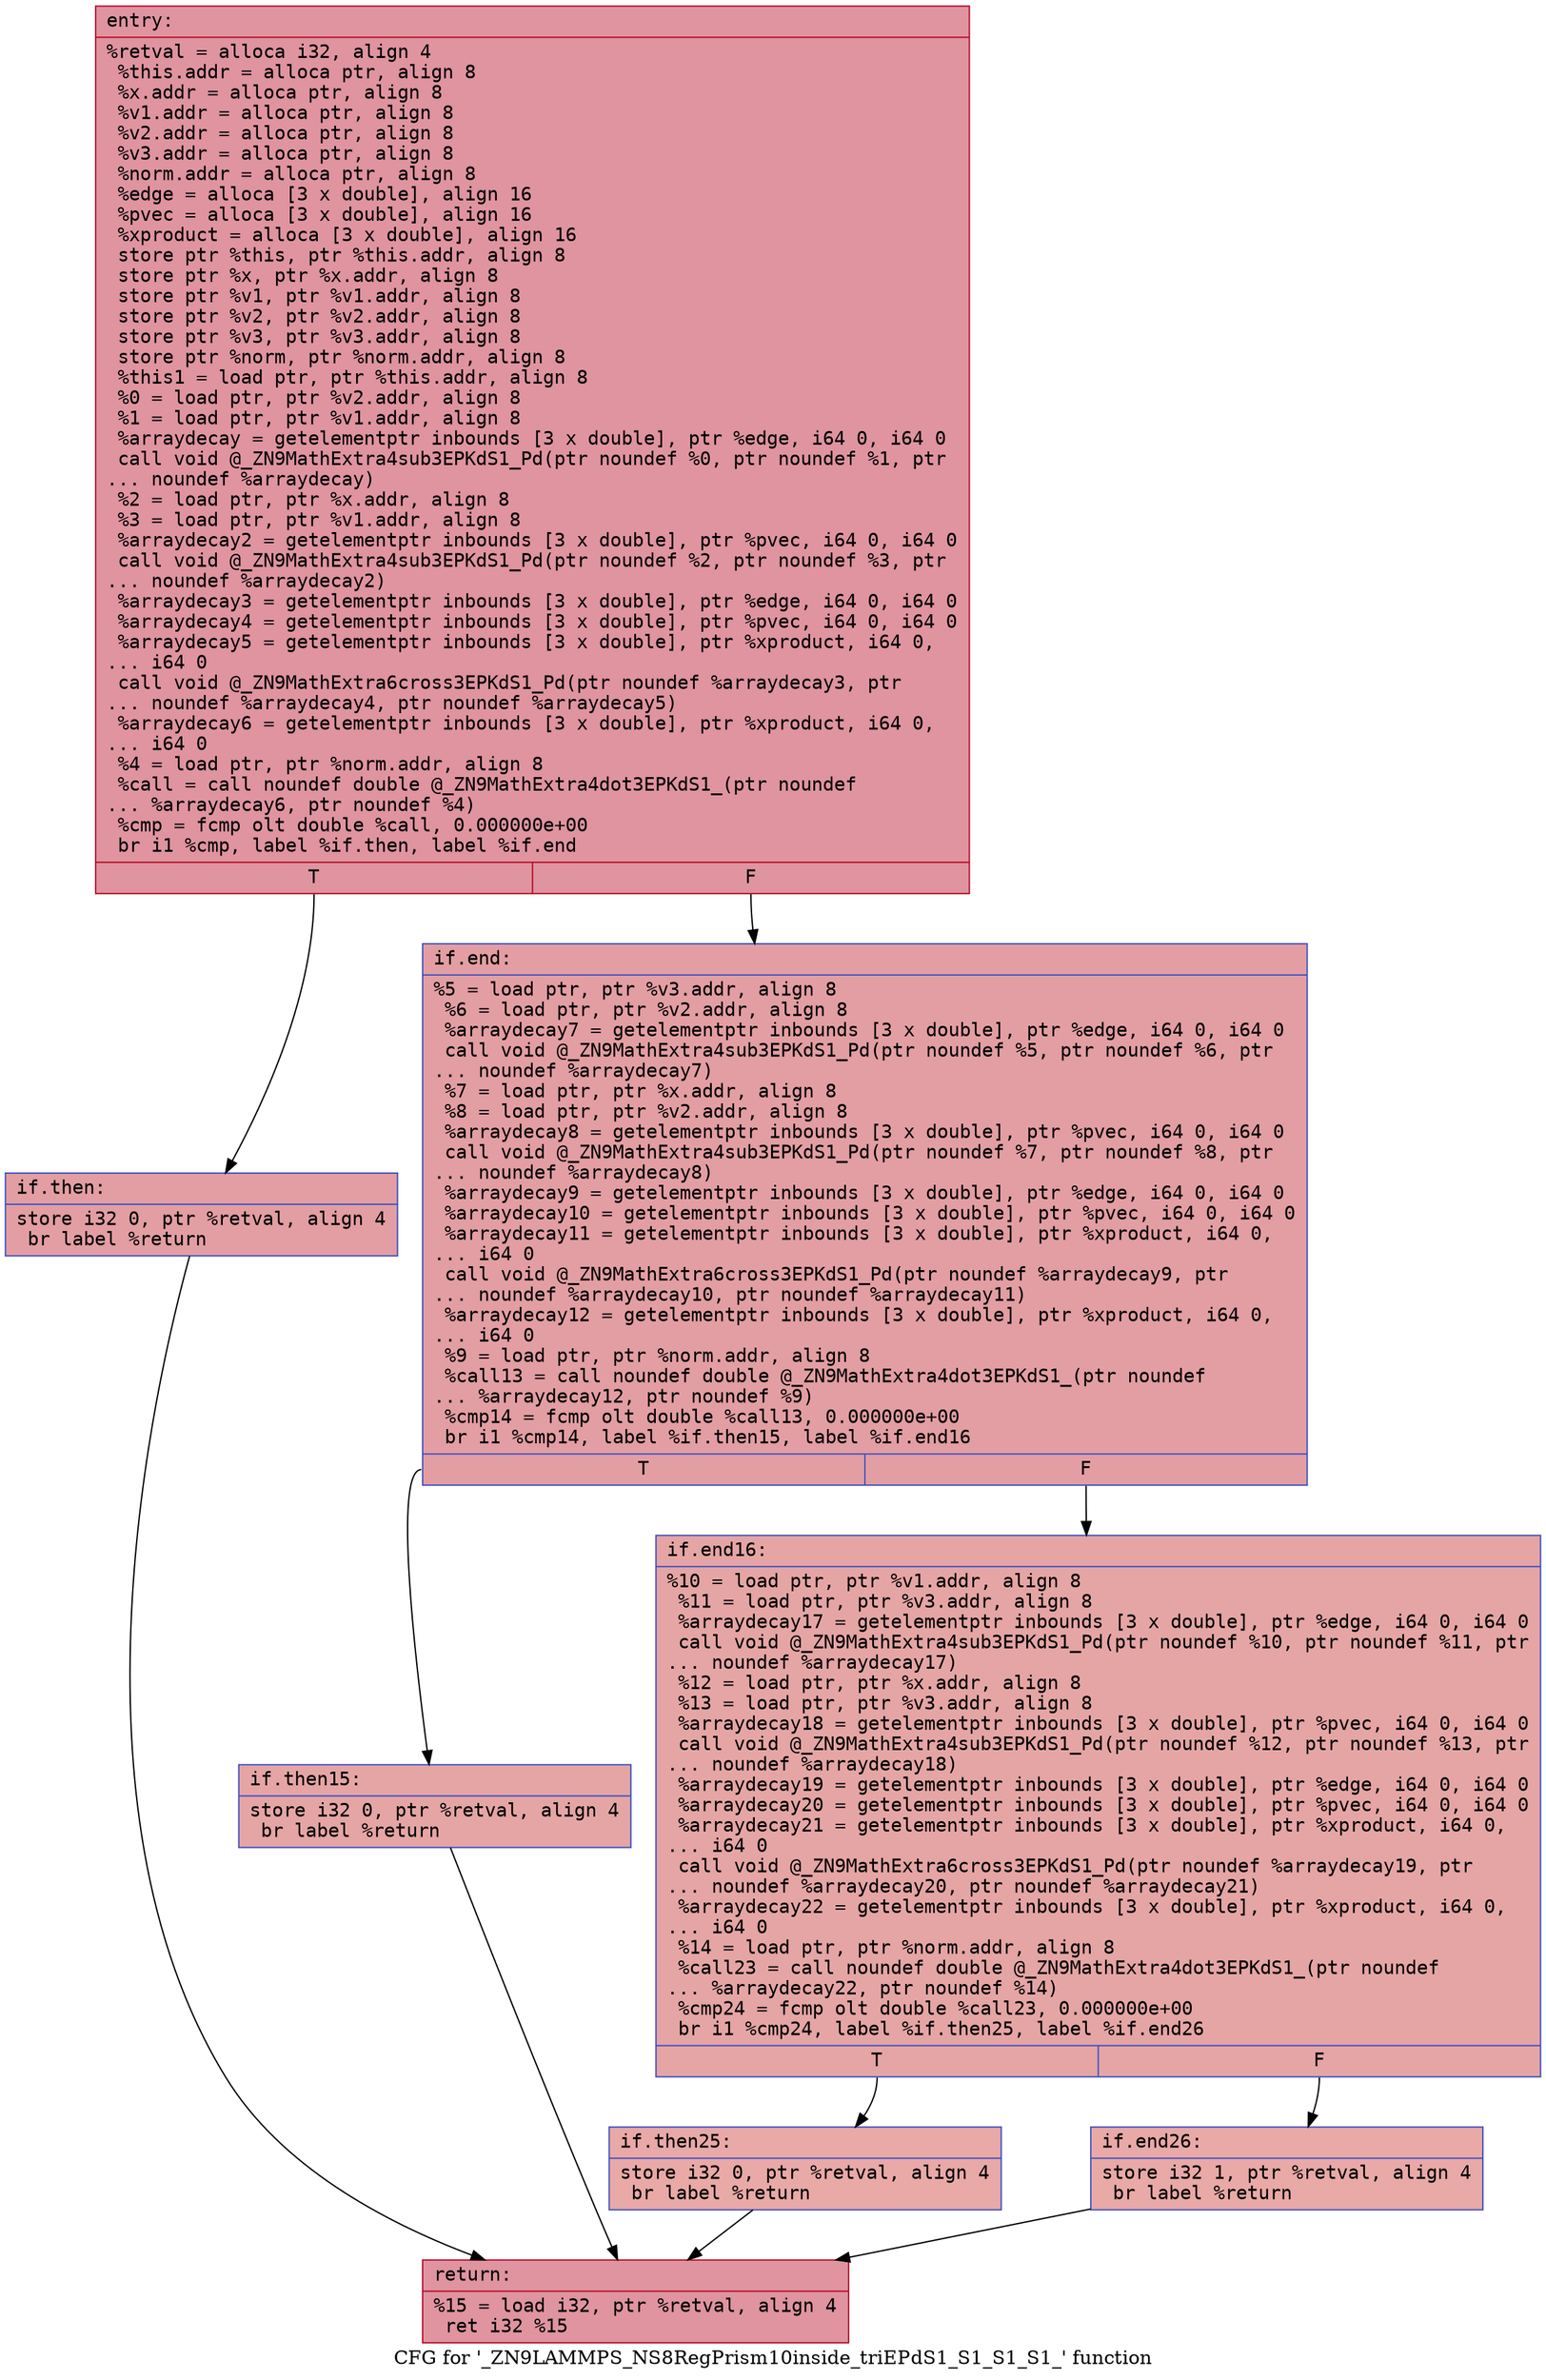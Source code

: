 digraph "CFG for '_ZN9LAMMPS_NS8RegPrism10inside_triEPdS1_S1_S1_S1_' function" {
	label="CFG for '_ZN9LAMMPS_NS8RegPrism10inside_triEPdS1_S1_S1_S1_' function";

	Node0x556ee255cc40 [shape=record,color="#b70d28ff", style=filled, fillcolor="#b70d2870" fontname="Courier",label="{entry:\l|  %retval = alloca i32, align 4\l  %this.addr = alloca ptr, align 8\l  %x.addr = alloca ptr, align 8\l  %v1.addr = alloca ptr, align 8\l  %v2.addr = alloca ptr, align 8\l  %v3.addr = alloca ptr, align 8\l  %norm.addr = alloca ptr, align 8\l  %edge = alloca [3 x double], align 16\l  %pvec = alloca [3 x double], align 16\l  %xproduct = alloca [3 x double], align 16\l  store ptr %this, ptr %this.addr, align 8\l  store ptr %x, ptr %x.addr, align 8\l  store ptr %v1, ptr %v1.addr, align 8\l  store ptr %v2, ptr %v2.addr, align 8\l  store ptr %v3, ptr %v3.addr, align 8\l  store ptr %norm, ptr %norm.addr, align 8\l  %this1 = load ptr, ptr %this.addr, align 8\l  %0 = load ptr, ptr %v2.addr, align 8\l  %1 = load ptr, ptr %v1.addr, align 8\l  %arraydecay = getelementptr inbounds [3 x double], ptr %edge, i64 0, i64 0\l  call void @_ZN9MathExtra4sub3EPKdS1_Pd(ptr noundef %0, ptr noundef %1, ptr\l... noundef %arraydecay)\l  %2 = load ptr, ptr %x.addr, align 8\l  %3 = load ptr, ptr %v1.addr, align 8\l  %arraydecay2 = getelementptr inbounds [3 x double], ptr %pvec, i64 0, i64 0\l  call void @_ZN9MathExtra4sub3EPKdS1_Pd(ptr noundef %2, ptr noundef %3, ptr\l... noundef %arraydecay2)\l  %arraydecay3 = getelementptr inbounds [3 x double], ptr %edge, i64 0, i64 0\l  %arraydecay4 = getelementptr inbounds [3 x double], ptr %pvec, i64 0, i64 0\l  %arraydecay5 = getelementptr inbounds [3 x double], ptr %xproduct, i64 0,\l... i64 0\l  call void @_ZN9MathExtra6cross3EPKdS1_Pd(ptr noundef %arraydecay3, ptr\l... noundef %arraydecay4, ptr noundef %arraydecay5)\l  %arraydecay6 = getelementptr inbounds [3 x double], ptr %xproduct, i64 0,\l... i64 0\l  %4 = load ptr, ptr %norm.addr, align 8\l  %call = call noundef double @_ZN9MathExtra4dot3EPKdS1_(ptr noundef\l... %arraydecay6, ptr noundef %4)\l  %cmp = fcmp olt double %call, 0.000000e+00\l  br i1 %cmp, label %if.then, label %if.end\l|{<s0>T|<s1>F}}"];
	Node0x556ee255cc40:s0 -> Node0x556ee2563070[tooltip="entry -> if.then\nProbability 50.00%" ];
	Node0x556ee255cc40:s1 -> Node0x556ee25630e0[tooltip="entry -> if.end\nProbability 50.00%" ];
	Node0x556ee2563070 [shape=record,color="#3d50c3ff", style=filled, fillcolor="#be242e70" fontname="Courier",label="{if.then:\l|  store i32 0, ptr %retval, align 4\l  br label %return\l}"];
	Node0x556ee2563070 -> Node0x556ee25659a0[tooltip="if.then -> return\nProbability 100.00%" ];
	Node0x556ee25630e0 [shape=record,color="#3d50c3ff", style=filled, fillcolor="#be242e70" fontname="Courier",label="{if.end:\l|  %5 = load ptr, ptr %v3.addr, align 8\l  %6 = load ptr, ptr %v2.addr, align 8\l  %arraydecay7 = getelementptr inbounds [3 x double], ptr %edge, i64 0, i64 0\l  call void @_ZN9MathExtra4sub3EPKdS1_Pd(ptr noundef %5, ptr noundef %6, ptr\l... noundef %arraydecay7)\l  %7 = load ptr, ptr %x.addr, align 8\l  %8 = load ptr, ptr %v2.addr, align 8\l  %arraydecay8 = getelementptr inbounds [3 x double], ptr %pvec, i64 0, i64 0\l  call void @_ZN9MathExtra4sub3EPKdS1_Pd(ptr noundef %7, ptr noundef %8, ptr\l... noundef %arraydecay8)\l  %arraydecay9 = getelementptr inbounds [3 x double], ptr %edge, i64 0, i64 0\l  %arraydecay10 = getelementptr inbounds [3 x double], ptr %pvec, i64 0, i64 0\l  %arraydecay11 = getelementptr inbounds [3 x double], ptr %xproduct, i64 0,\l... i64 0\l  call void @_ZN9MathExtra6cross3EPKdS1_Pd(ptr noundef %arraydecay9, ptr\l... noundef %arraydecay10, ptr noundef %arraydecay11)\l  %arraydecay12 = getelementptr inbounds [3 x double], ptr %xproduct, i64 0,\l... i64 0\l  %9 = load ptr, ptr %norm.addr, align 8\l  %call13 = call noundef double @_ZN9MathExtra4dot3EPKdS1_(ptr noundef\l... %arraydecay12, ptr noundef %9)\l  %cmp14 = fcmp olt double %call13, 0.000000e+00\l  br i1 %cmp14, label %if.then15, label %if.end16\l|{<s0>T|<s1>F}}"];
	Node0x556ee25630e0:s0 -> Node0x556ee2566820[tooltip="if.end -> if.then15\nProbability 50.00%" ];
	Node0x556ee25630e0:s1 -> Node0x556ee2566870[tooltip="if.end -> if.end16\nProbability 50.00%" ];
	Node0x556ee2566820 [shape=record,color="#3d50c3ff", style=filled, fillcolor="#c5333470" fontname="Courier",label="{if.then15:\l|  store i32 0, ptr %retval, align 4\l  br label %return\l}"];
	Node0x556ee2566820 -> Node0x556ee25659a0[tooltip="if.then15 -> return\nProbability 100.00%" ];
	Node0x556ee2566870 [shape=record,color="#3d50c3ff", style=filled, fillcolor="#c5333470" fontname="Courier",label="{if.end16:\l|  %10 = load ptr, ptr %v1.addr, align 8\l  %11 = load ptr, ptr %v3.addr, align 8\l  %arraydecay17 = getelementptr inbounds [3 x double], ptr %edge, i64 0, i64 0\l  call void @_ZN9MathExtra4sub3EPKdS1_Pd(ptr noundef %10, ptr noundef %11, ptr\l... noundef %arraydecay17)\l  %12 = load ptr, ptr %x.addr, align 8\l  %13 = load ptr, ptr %v3.addr, align 8\l  %arraydecay18 = getelementptr inbounds [3 x double], ptr %pvec, i64 0, i64 0\l  call void @_ZN9MathExtra4sub3EPKdS1_Pd(ptr noundef %12, ptr noundef %13, ptr\l... noundef %arraydecay18)\l  %arraydecay19 = getelementptr inbounds [3 x double], ptr %edge, i64 0, i64 0\l  %arraydecay20 = getelementptr inbounds [3 x double], ptr %pvec, i64 0, i64 0\l  %arraydecay21 = getelementptr inbounds [3 x double], ptr %xproduct, i64 0,\l... i64 0\l  call void @_ZN9MathExtra6cross3EPKdS1_Pd(ptr noundef %arraydecay19, ptr\l... noundef %arraydecay20, ptr noundef %arraydecay21)\l  %arraydecay22 = getelementptr inbounds [3 x double], ptr %xproduct, i64 0,\l... i64 0\l  %14 = load ptr, ptr %norm.addr, align 8\l  %call23 = call noundef double @_ZN9MathExtra4dot3EPKdS1_(ptr noundef\l... %arraydecay22, ptr noundef %14)\l  %cmp24 = fcmp olt double %call23, 0.000000e+00\l  br i1 %cmp24, label %if.then25, label %if.end26\l|{<s0>T|<s1>F}}"];
	Node0x556ee2566870:s0 -> Node0x556ee2567870[tooltip="if.end16 -> if.then25\nProbability 50.00%" ];
	Node0x556ee2566870:s1 -> Node0x556ee25678c0[tooltip="if.end16 -> if.end26\nProbability 50.00%" ];
	Node0x556ee2567870 [shape=record,color="#3d50c3ff", style=filled, fillcolor="#ca3b3770" fontname="Courier",label="{if.then25:\l|  store i32 0, ptr %retval, align 4\l  br label %return\l}"];
	Node0x556ee2567870 -> Node0x556ee25659a0[tooltip="if.then25 -> return\nProbability 100.00%" ];
	Node0x556ee25678c0 [shape=record,color="#3d50c3ff", style=filled, fillcolor="#ca3b3770" fontname="Courier",label="{if.end26:\l|  store i32 1, ptr %retval, align 4\l  br label %return\l}"];
	Node0x556ee25678c0 -> Node0x556ee25659a0[tooltip="if.end26 -> return\nProbability 100.00%" ];
	Node0x556ee25659a0 [shape=record,color="#b70d28ff", style=filled, fillcolor="#b70d2870" fontname="Courier",label="{return:\l|  %15 = load i32, ptr %retval, align 4\l  ret i32 %15\l}"];
}
